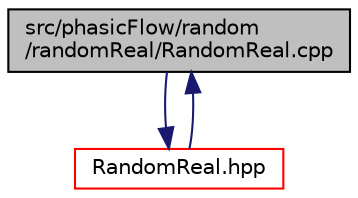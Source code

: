 digraph "src/phasicFlow/random/randomReal/RandomReal.cpp"
{
 // LATEX_PDF_SIZE
  edge [fontname="Helvetica",fontsize="10",labelfontname="Helvetica",labelfontsize="10"];
  node [fontname="Helvetica",fontsize="10",shape=record];
  Node1 [label="src/phasicFlow/random\l/randomReal/RandomReal.cpp",height=0.2,width=0.4,color="black", fillcolor="grey75", style="filled", fontcolor="black",tooltip=" "];
  Node1 -> Node2 [color="midnightblue",fontsize="10",style="solid",fontname="Helvetica"];
  Node2 [label="RandomReal.hpp",height=0.2,width=0.4,color="red", fillcolor="white", style="filled",URL="$RandomReal_8hpp.html",tooltip=" "];
  Node2 -> Node1 [color="midnightblue",fontsize="10",style="solid",fontname="Helvetica"];
}
